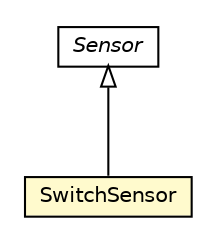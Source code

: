 #!/usr/local/bin/dot
#
# Class diagram 
# Generated by UMLGraph version R5_6-24-gf6e263 (http://www.umlgraph.org/)
#

digraph G {
	edge [fontname="Helvetica",fontsize=10,labelfontname="Helvetica",labelfontsize=10];
	node [fontname="Helvetica",fontsize=10,shape=plaintext];
	nodesep=0.25;
	ranksep=0.5;
	// org.universAAL.ontology.device.SwitchSensor
	c7695423 [label=<<table title="org.universAAL.ontology.device.SwitchSensor" border="0" cellborder="1" cellspacing="0" cellpadding="2" port="p" bgcolor="lemonChiffon" href="./SwitchSensor.html">
		<tr><td><table border="0" cellspacing="0" cellpadding="1">
<tr><td align="center" balign="center"> SwitchSensor </td></tr>
		</table></td></tr>
		</table>>, URL="./SwitchSensor.html", fontname="Helvetica", fontcolor="black", fontsize=10.0];
	// org.universAAL.ontology.device.Sensor
	c7695442 [label=<<table title="org.universAAL.ontology.device.Sensor" border="0" cellborder="1" cellspacing="0" cellpadding="2" port="p" href="./Sensor.html">
		<tr><td><table border="0" cellspacing="0" cellpadding="1">
<tr><td align="center" balign="center"><font face="Helvetica-Oblique"> Sensor </font></td></tr>
		</table></td></tr>
		</table>>, URL="./Sensor.html", fontname="Helvetica", fontcolor="black", fontsize=10.0];
	//org.universAAL.ontology.device.SwitchSensor extends org.universAAL.ontology.device.Sensor
	c7695442:p -> c7695423:p [dir=back,arrowtail=empty];
}

